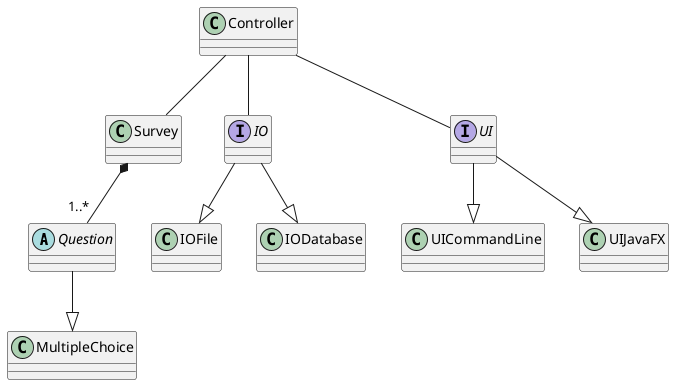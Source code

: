 @startuml
'https://plantuml.com/class-diagram

abstract class Question {
}

class MultipleChoice {
}

'class CheckboxChoice {'
'}'

Question --|> MultipleChoice
'Question --|> CheckboxChoice'

class Survey {
}

Survey *--"1..*" Question

interface IO {
}

class IOFile {
}

class IODatabase {
}

IO --|> IOFile
IO --|> IODatabase

interface UI {
}

class UICommandLine {
}

UI --|> UICommandLine
UI --|> UIJavaFX

class Controller {
}

Controller -- Survey
Controller -- IO
Controller -- UI


@enduml